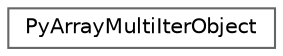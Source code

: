 digraph "Graphical Class Hierarchy"
{
 // LATEX_PDF_SIZE
  bgcolor="transparent";
  edge [fontname=Helvetica,fontsize=10,labelfontname=Helvetica,labelfontsize=10];
  node [fontname=Helvetica,fontsize=10,shape=box,height=0.2,width=0.4];
  rankdir="LR";
  Node0 [id="Node000000",label="PyArrayMultiIterObject",height=0.2,width=0.4,color="grey40", fillcolor="white", style="filled",URL="$d0/d5c/structPyArrayMultiIterObject.html",tooltip=" "];
}
